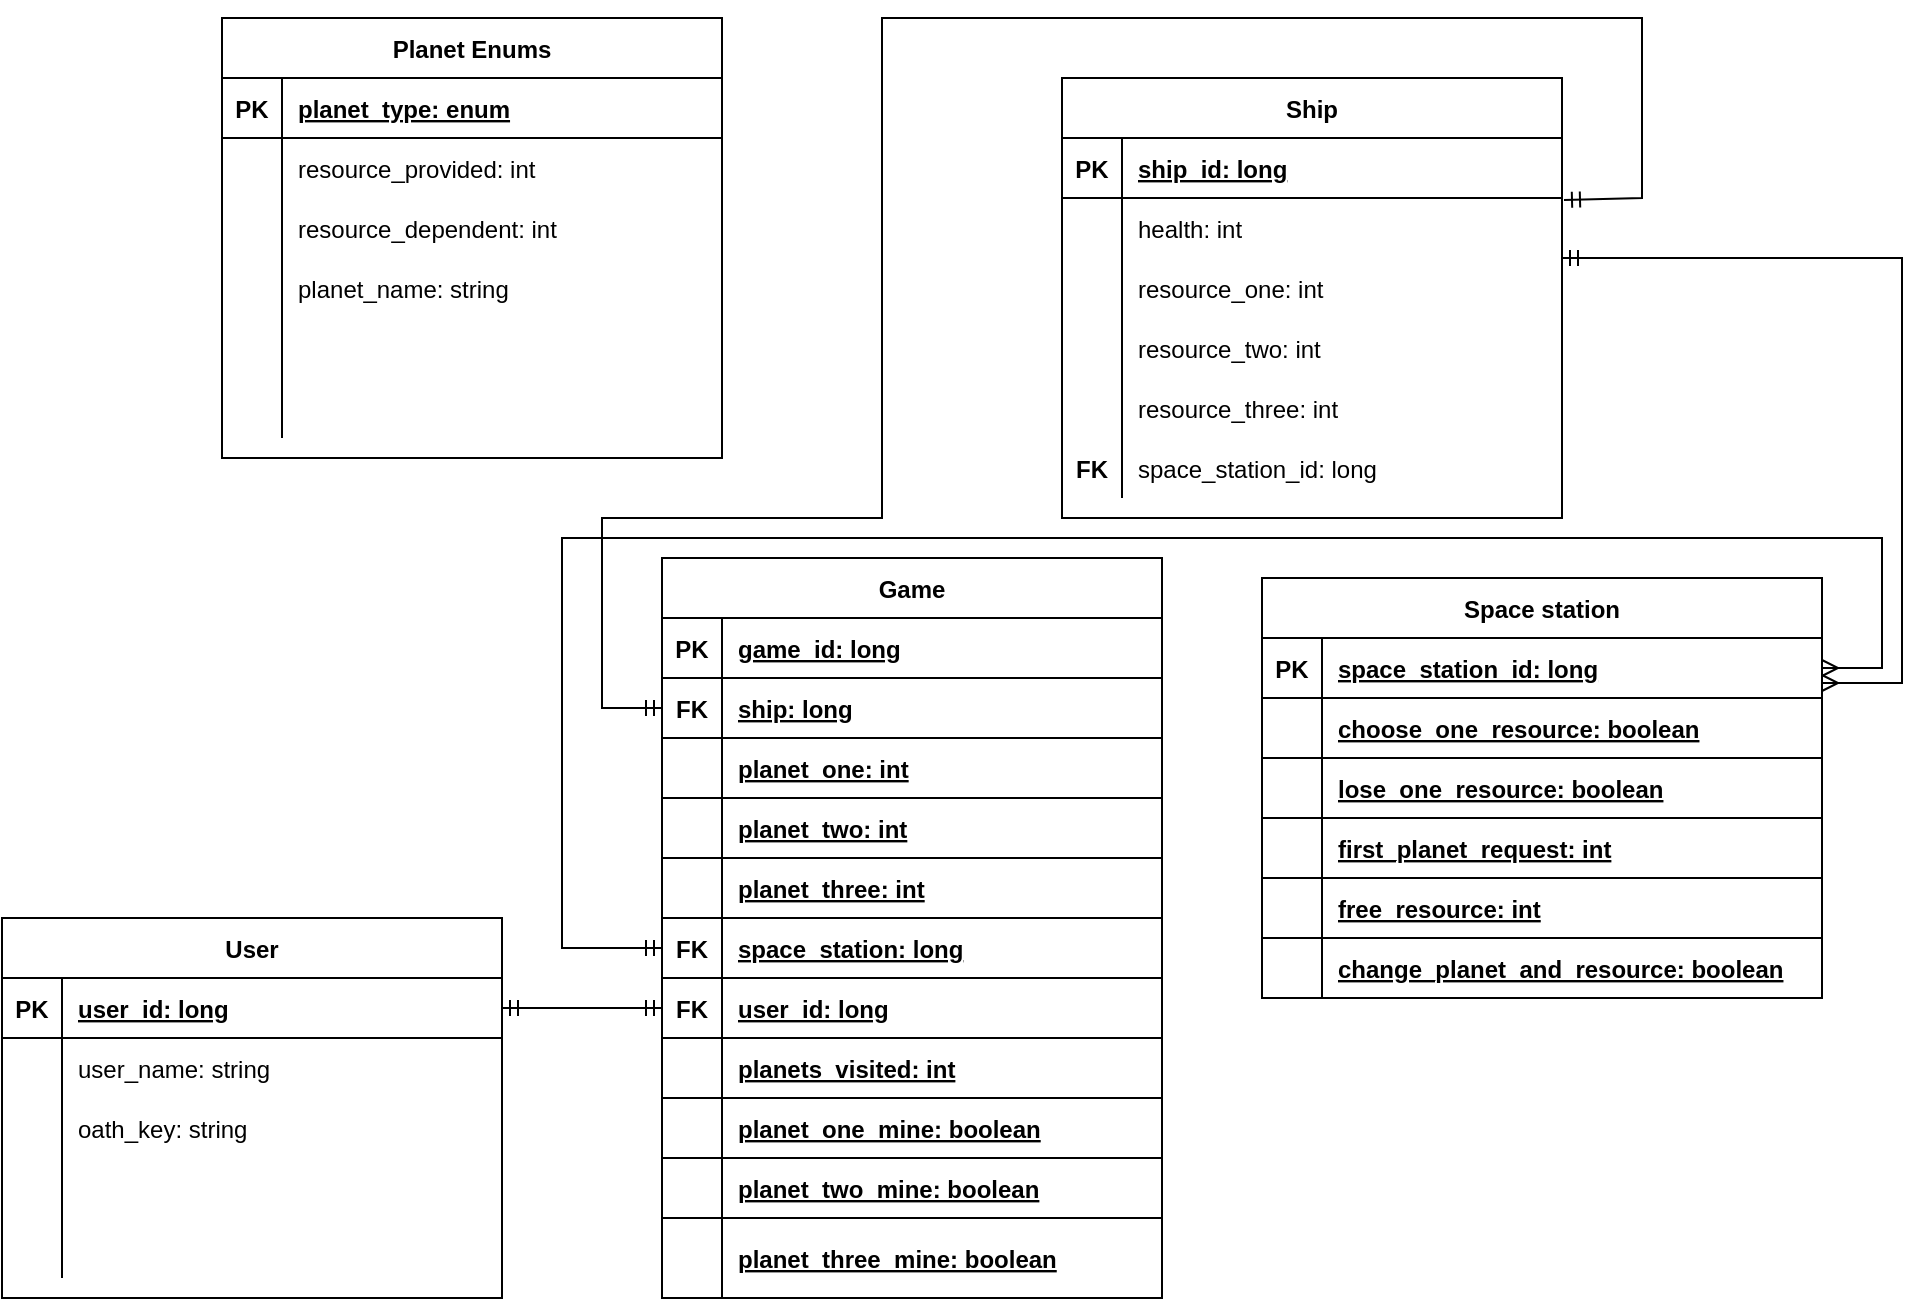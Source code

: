 <mxfile version="14.6.13" type="device"><diagram id="R2lEEEUBdFMjLlhIrx00" name="Page-1"><mxGraphModel dx="1718" dy="510" grid="1" gridSize="10" guides="1" tooltips="1" connect="1" arrows="1" fold="1" page="1" pageScale="1" pageWidth="850" pageHeight="1100" math="0" shadow="0" extFonts="Permanent Marker^https://fonts.googleapis.com/css?family=Permanent+Marker"><root><mxCell id="0"/><mxCell id="1" parent="0"/><mxCell id="C-vyLk0tnHw3VtMMgP7b-2" value="Ship" style="shape=table;startSize=30;container=1;collapsible=1;childLayout=tableLayout;fixedRows=1;rowLines=0;fontStyle=1;align=center;resizeLast=1;" parent="1" vertex="1"><mxGeometry x="450" y="120" width="250" height="220" as="geometry"/></mxCell><mxCell id="C-vyLk0tnHw3VtMMgP7b-3" value="" style="shape=partialRectangle;collapsible=0;dropTarget=0;pointerEvents=0;fillColor=none;points=[[0,0.5],[1,0.5]];portConstraint=eastwest;top=0;left=0;right=0;bottom=1;" parent="C-vyLk0tnHw3VtMMgP7b-2" vertex="1"><mxGeometry y="30" width="250" height="30" as="geometry"/></mxCell><mxCell id="C-vyLk0tnHw3VtMMgP7b-4" value="PK" style="shape=partialRectangle;overflow=hidden;connectable=0;fillColor=none;top=0;left=0;bottom=0;right=0;fontStyle=1;" parent="C-vyLk0tnHw3VtMMgP7b-3" vertex="1"><mxGeometry width="30" height="30" as="geometry"/></mxCell><mxCell id="C-vyLk0tnHw3VtMMgP7b-5" value="ship_id: long" style="shape=partialRectangle;overflow=hidden;connectable=0;fillColor=none;top=0;left=0;bottom=0;right=0;align=left;spacingLeft=6;fontStyle=5;" parent="C-vyLk0tnHw3VtMMgP7b-3" vertex="1"><mxGeometry x="30" width="220" height="30" as="geometry"/></mxCell><mxCell id="C-vyLk0tnHw3VtMMgP7b-6" value="" style="shape=partialRectangle;collapsible=0;dropTarget=0;pointerEvents=0;fillColor=none;points=[[0,0.5],[1,0.5]];portConstraint=eastwest;top=0;left=0;right=0;bottom=0;" parent="C-vyLk0tnHw3VtMMgP7b-2" vertex="1"><mxGeometry y="60" width="250" height="30" as="geometry"/></mxCell><mxCell id="C-vyLk0tnHw3VtMMgP7b-7" value="" style="shape=partialRectangle;overflow=hidden;connectable=0;fillColor=none;top=0;left=0;bottom=0;right=0;" parent="C-vyLk0tnHw3VtMMgP7b-6" vertex="1"><mxGeometry width="30" height="30" as="geometry"/></mxCell><mxCell id="C-vyLk0tnHw3VtMMgP7b-8" value="health: int" style="shape=partialRectangle;overflow=hidden;connectable=0;fillColor=none;top=0;left=0;bottom=0;right=0;align=left;spacingLeft=6;" parent="C-vyLk0tnHw3VtMMgP7b-6" vertex="1"><mxGeometry x="30" width="220" height="30" as="geometry"/></mxCell><mxCell id="C-vyLk0tnHw3VtMMgP7b-9" value="" style="shape=partialRectangle;collapsible=0;dropTarget=0;pointerEvents=0;fillColor=none;points=[[0,0.5],[1,0.5]];portConstraint=eastwest;top=0;left=0;right=0;bottom=0;" parent="C-vyLk0tnHw3VtMMgP7b-2" vertex="1"><mxGeometry y="90" width="250" height="30" as="geometry"/></mxCell><mxCell id="C-vyLk0tnHw3VtMMgP7b-10" value="" style="shape=partialRectangle;overflow=hidden;connectable=0;fillColor=none;top=0;left=0;bottom=0;right=0;" parent="C-vyLk0tnHw3VtMMgP7b-9" vertex="1"><mxGeometry width="30" height="30" as="geometry"/></mxCell><mxCell id="C-vyLk0tnHw3VtMMgP7b-11" value="resource_one: int" style="shape=partialRectangle;overflow=hidden;connectable=0;fillColor=none;top=0;left=0;bottom=0;right=0;align=left;spacingLeft=6;" parent="C-vyLk0tnHw3VtMMgP7b-9" vertex="1"><mxGeometry x="30" width="220" height="30" as="geometry"/></mxCell><mxCell id="A90p4dcA6bBWUjhJcYbO-1" value="" style="shape=partialRectangle;collapsible=0;dropTarget=0;pointerEvents=0;fillColor=none;points=[[0,0.5],[1,0.5]];portConstraint=eastwest;top=0;left=0;right=0;bottom=0;" vertex="1" parent="C-vyLk0tnHw3VtMMgP7b-2"><mxGeometry y="120" width="250" height="30" as="geometry"/></mxCell><mxCell id="A90p4dcA6bBWUjhJcYbO-2" value="" style="shape=partialRectangle;overflow=hidden;connectable=0;fillColor=none;top=0;left=0;bottom=0;right=0;" vertex="1" parent="A90p4dcA6bBWUjhJcYbO-1"><mxGeometry width="30" height="30" as="geometry"/></mxCell><mxCell id="A90p4dcA6bBWUjhJcYbO-3" value="resource_two: int" style="shape=partialRectangle;overflow=hidden;connectable=0;fillColor=none;top=0;left=0;bottom=0;right=0;align=left;spacingLeft=6;" vertex="1" parent="A90p4dcA6bBWUjhJcYbO-1"><mxGeometry x="30" width="220" height="30" as="geometry"/></mxCell><mxCell id="A90p4dcA6bBWUjhJcYbO-4" value="" style="shape=partialRectangle;collapsible=0;dropTarget=0;pointerEvents=0;fillColor=none;points=[[0,0.5],[1,0.5]];portConstraint=eastwest;top=0;left=0;right=0;bottom=0;" vertex="1" parent="C-vyLk0tnHw3VtMMgP7b-2"><mxGeometry y="150" width="250" height="30" as="geometry"/></mxCell><mxCell id="A90p4dcA6bBWUjhJcYbO-5" value="" style="shape=partialRectangle;overflow=hidden;connectable=0;fillColor=none;top=0;left=0;bottom=0;right=0;" vertex="1" parent="A90p4dcA6bBWUjhJcYbO-4"><mxGeometry width="30" height="30" as="geometry"/></mxCell><mxCell id="A90p4dcA6bBWUjhJcYbO-6" value="resource_three: int" style="shape=partialRectangle;overflow=hidden;connectable=0;fillColor=none;top=0;left=0;bottom=0;right=0;align=left;spacingLeft=6;" vertex="1" parent="A90p4dcA6bBWUjhJcYbO-4"><mxGeometry x="30" width="220" height="30" as="geometry"/></mxCell><mxCell id="A90p4dcA6bBWUjhJcYbO-153" value="" style="shape=partialRectangle;collapsible=0;dropTarget=0;pointerEvents=0;fillColor=none;points=[[0,0.5],[1,0.5]];portConstraint=eastwest;top=0;left=0;right=0;bottom=0;" vertex="1" parent="C-vyLk0tnHw3VtMMgP7b-2"><mxGeometry y="180" width="250" height="30" as="geometry"/></mxCell><mxCell id="A90p4dcA6bBWUjhJcYbO-154" value="" style="shape=partialRectangle;overflow=hidden;connectable=0;fillColor=none;top=0;left=0;bottom=0;right=0;" vertex="1" parent="A90p4dcA6bBWUjhJcYbO-153"><mxGeometry width="30" height="30" as="geometry"/></mxCell><mxCell id="A90p4dcA6bBWUjhJcYbO-155" value="space_station_id: long" style="shape=partialRectangle;overflow=hidden;connectable=0;fillColor=none;top=0;left=0;bottom=0;right=0;align=left;spacingLeft=6;" vertex="1" parent="A90p4dcA6bBWUjhJcYbO-153"><mxGeometry x="30" width="220" height="30" as="geometry"/></mxCell><mxCell id="A90p4dcA6bBWUjhJcYbO-7" value="Planet Enums" style="shape=table;startSize=30;container=1;collapsible=1;childLayout=tableLayout;fixedRows=1;rowLines=0;fontStyle=1;align=center;resizeLast=1;" vertex="1" parent="1"><mxGeometry x="30" y="90" width="250" height="220" as="geometry"/></mxCell><mxCell id="A90p4dcA6bBWUjhJcYbO-8" value="" style="shape=partialRectangle;collapsible=0;dropTarget=0;pointerEvents=0;fillColor=none;points=[[0,0.5],[1,0.5]];portConstraint=eastwest;top=0;left=0;right=0;bottom=1;" vertex="1" parent="A90p4dcA6bBWUjhJcYbO-7"><mxGeometry y="30" width="250" height="30" as="geometry"/></mxCell><mxCell id="A90p4dcA6bBWUjhJcYbO-9" value="PK" style="shape=partialRectangle;overflow=hidden;connectable=0;fillColor=none;top=0;left=0;bottom=0;right=0;fontStyle=1;" vertex="1" parent="A90p4dcA6bBWUjhJcYbO-8"><mxGeometry width="30" height="30" as="geometry"/></mxCell><mxCell id="A90p4dcA6bBWUjhJcYbO-10" value="planet_type: enum" style="shape=partialRectangle;overflow=hidden;connectable=0;fillColor=none;top=0;left=0;bottom=0;right=0;align=left;spacingLeft=6;fontStyle=5;" vertex="1" parent="A90p4dcA6bBWUjhJcYbO-8"><mxGeometry x="30" width="220" height="30" as="geometry"/></mxCell><mxCell id="A90p4dcA6bBWUjhJcYbO-11" value="" style="shape=partialRectangle;collapsible=0;dropTarget=0;pointerEvents=0;fillColor=none;points=[[0,0.5],[1,0.5]];portConstraint=eastwest;top=0;left=0;right=0;bottom=0;" vertex="1" parent="A90p4dcA6bBWUjhJcYbO-7"><mxGeometry y="60" width="250" height="30" as="geometry"/></mxCell><mxCell id="A90p4dcA6bBWUjhJcYbO-12" value="" style="shape=partialRectangle;overflow=hidden;connectable=0;fillColor=none;top=0;left=0;bottom=0;right=0;" vertex="1" parent="A90p4dcA6bBWUjhJcYbO-11"><mxGeometry width="30" height="30" as="geometry"/></mxCell><mxCell id="A90p4dcA6bBWUjhJcYbO-13" value="resource_provided: int" style="shape=partialRectangle;overflow=hidden;connectable=0;fillColor=none;top=0;left=0;bottom=0;right=0;align=left;spacingLeft=6;" vertex="1" parent="A90p4dcA6bBWUjhJcYbO-11"><mxGeometry x="30" width="220" height="30" as="geometry"/></mxCell><mxCell id="A90p4dcA6bBWUjhJcYbO-14" value="" style="shape=partialRectangle;collapsible=0;dropTarget=0;pointerEvents=0;fillColor=none;points=[[0,0.5],[1,0.5]];portConstraint=eastwest;top=0;left=0;right=0;bottom=0;" vertex="1" parent="A90p4dcA6bBWUjhJcYbO-7"><mxGeometry y="90" width="250" height="30" as="geometry"/></mxCell><mxCell id="A90p4dcA6bBWUjhJcYbO-15" value="" style="shape=partialRectangle;overflow=hidden;connectable=0;fillColor=none;top=0;left=0;bottom=0;right=0;" vertex="1" parent="A90p4dcA6bBWUjhJcYbO-14"><mxGeometry width="30" height="30" as="geometry"/></mxCell><mxCell id="A90p4dcA6bBWUjhJcYbO-16" value="resource_dependent: int" style="shape=partialRectangle;overflow=hidden;connectable=0;fillColor=none;top=0;left=0;bottom=0;right=0;align=left;spacingLeft=6;" vertex="1" parent="A90p4dcA6bBWUjhJcYbO-14"><mxGeometry x="30" width="220" height="30" as="geometry"/></mxCell><mxCell id="A90p4dcA6bBWUjhJcYbO-204" value="" style="shape=partialRectangle;collapsible=0;dropTarget=0;pointerEvents=0;fillColor=none;points=[[0,0.5],[1,0.5]];portConstraint=eastwest;top=0;left=0;right=0;bottom=0;" vertex="1" parent="A90p4dcA6bBWUjhJcYbO-7"><mxGeometry y="120" width="250" height="30" as="geometry"/></mxCell><mxCell id="A90p4dcA6bBWUjhJcYbO-205" value="" style="shape=partialRectangle;overflow=hidden;connectable=0;fillColor=none;top=0;left=0;bottom=0;right=0;" vertex="1" parent="A90p4dcA6bBWUjhJcYbO-204"><mxGeometry width="30" height="30" as="geometry"/></mxCell><mxCell id="A90p4dcA6bBWUjhJcYbO-206" value="planet_name: string" style="shape=partialRectangle;overflow=hidden;connectable=0;fillColor=none;top=0;left=0;bottom=0;right=0;align=left;spacingLeft=6;" vertex="1" parent="A90p4dcA6bBWUjhJcYbO-204"><mxGeometry x="30" width="220" height="30" as="geometry"/></mxCell><mxCell id="A90p4dcA6bBWUjhJcYbO-17" value="" style="shape=partialRectangle;collapsible=0;dropTarget=0;pointerEvents=0;fillColor=none;points=[[0,0.5],[1,0.5]];portConstraint=eastwest;top=0;left=0;right=0;bottom=0;" vertex="1" parent="A90p4dcA6bBWUjhJcYbO-7"><mxGeometry y="150" width="250" height="30" as="geometry"/></mxCell><mxCell id="A90p4dcA6bBWUjhJcYbO-18" value="" style="shape=partialRectangle;overflow=hidden;connectable=0;fillColor=none;top=0;left=0;bottom=0;right=0;" vertex="1" parent="A90p4dcA6bBWUjhJcYbO-17"><mxGeometry width="30" height="30" as="geometry"/></mxCell><mxCell id="A90p4dcA6bBWUjhJcYbO-19" value="" style="shape=partialRectangle;overflow=hidden;connectable=0;fillColor=none;top=0;left=0;bottom=0;right=0;align=left;spacingLeft=6;" vertex="1" parent="A90p4dcA6bBWUjhJcYbO-17"><mxGeometry x="30" width="220" height="30" as="geometry"/></mxCell><mxCell id="A90p4dcA6bBWUjhJcYbO-20" value="" style="shape=partialRectangle;collapsible=0;dropTarget=0;pointerEvents=0;fillColor=none;points=[[0,0.5],[1,0.5]];portConstraint=eastwest;top=0;left=0;right=0;bottom=0;" vertex="1" parent="A90p4dcA6bBWUjhJcYbO-7"><mxGeometry y="180" width="250" height="30" as="geometry"/></mxCell><mxCell id="A90p4dcA6bBWUjhJcYbO-21" value="" style="shape=partialRectangle;overflow=hidden;connectable=0;fillColor=none;top=0;left=0;bottom=0;right=0;" vertex="1" parent="A90p4dcA6bBWUjhJcYbO-20"><mxGeometry width="30" height="30" as="geometry"/></mxCell><mxCell id="A90p4dcA6bBWUjhJcYbO-22" value="" style="shape=partialRectangle;overflow=hidden;connectable=0;fillColor=none;top=0;left=0;bottom=0;right=0;align=left;spacingLeft=6;" vertex="1" parent="A90p4dcA6bBWUjhJcYbO-20"><mxGeometry x="30" width="220" height="30" as="geometry"/></mxCell><mxCell id="A90p4dcA6bBWUjhJcYbO-23" value="Game" style="shape=table;startSize=30;container=1;collapsible=1;childLayout=tableLayout;fixedRows=1;rowLines=0;fontStyle=1;align=center;resizeLast=1;" vertex="1" parent="1"><mxGeometry x="250" y="360" width="250" height="370" as="geometry"/></mxCell><mxCell id="A90p4dcA6bBWUjhJcYbO-24" value="" style="shape=partialRectangle;collapsible=0;dropTarget=0;pointerEvents=0;fillColor=none;points=[[0,0.5],[1,0.5]];portConstraint=eastwest;top=0;left=0;right=0;bottom=1;" vertex="1" parent="A90p4dcA6bBWUjhJcYbO-23"><mxGeometry y="30" width="250" height="30" as="geometry"/></mxCell><mxCell id="A90p4dcA6bBWUjhJcYbO-25" value="PK" style="shape=partialRectangle;overflow=hidden;connectable=0;fillColor=none;top=0;left=0;bottom=0;right=0;fontStyle=1;" vertex="1" parent="A90p4dcA6bBWUjhJcYbO-24"><mxGeometry width="30" height="30" as="geometry"/></mxCell><mxCell id="A90p4dcA6bBWUjhJcYbO-26" value="game_id: long" style="shape=partialRectangle;overflow=hidden;connectable=0;fillColor=none;top=0;left=0;bottom=0;right=0;align=left;spacingLeft=6;fontStyle=5;" vertex="1" parent="A90p4dcA6bBWUjhJcYbO-24"><mxGeometry x="30" width="220" height="30" as="geometry"/></mxCell><mxCell id="A90p4dcA6bBWUjhJcYbO-39" value="" style="shape=partialRectangle;collapsible=0;dropTarget=0;pointerEvents=0;fillColor=none;points=[[0,0.5],[1,0.5]];portConstraint=eastwest;top=0;left=0;right=0;bottom=1;" vertex="1" parent="A90p4dcA6bBWUjhJcYbO-23"><mxGeometry y="60" width="250" height="30" as="geometry"/></mxCell><mxCell id="A90p4dcA6bBWUjhJcYbO-40" value="FK" style="shape=partialRectangle;overflow=hidden;connectable=0;fillColor=none;top=0;left=0;bottom=0;right=0;fontStyle=1;" vertex="1" parent="A90p4dcA6bBWUjhJcYbO-39"><mxGeometry width="30" height="30" as="geometry"/></mxCell><mxCell id="A90p4dcA6bBWUjhJcYbO-41" value="ship: long" style="shape=partialRectangle;overflow=hidden;connectable=0;fillColor=none;top=0;left=0;bottom=0;right=0;align=left;spacingLeft=6;fontStyle=5;" vertex="1" parent="A90p4dcA6bBWUjhJcYbO-39"><mxGeometry x="30" width="220" height="30" as="geometry"/></mxCell><mxCell id="A90p4dcA6bBWUjhJcYbO-207" value="" style="shape=partialRectangle;collapsible=0;dropTarget=0;pointerEvents=0;fillColor=none;points=[[0,0.5],[1,0.5]];portConstraint=eastwest;top=0;left=0;right=0;bottom=1;" vertex="1" parent="A90p4dcA6bBWUjhJcYbO-23"><mxGeometry y="90" width="250" height="30" as="geometry"/></mxCell><mxCell id="A90p4dcA6bBWUjhJcYbO-208" value="" style="shape=partialRectangle;overflow=hidden;connectable=0;fillColor=none;top=0;left=0;bottom=0;right=0;fontStyle=1;" vertex="1" parent="A90p4dcA6bBWUjhJcYbO-207"><mxGeometry width="30" height="30" as="geometry"/></mxCell><mxCell id="A90p4dcA6bBWUjhJcYbO-209" value="planet_one: int" style="shape=partialRectangle;overflow=hidden;connectable=0;fillColor=none;top=0;left=0;bottom=0;right=0;align=left;spacingLeft=6;fontStyle=5;" vertex="1" parent="A90p4dcA6bBWUjhJcYbO-207"><mxGeometry x="30" width="220" height="30" as="geometry"/></mxCell><mxCell id="A90p4dcA6bBWUjhJcYbO-104" value="" style="shape=partialRectangle;collapsible=0;dropTarget=0;pointerEvents=0;fillColor=none;points=[[0,0.5],[1,0.5]];portConstraint=eastwest;top=0;left=0;right=0;bottom=1;" vertex="1" parent="A90p4dcA6bBWUjhJcYbO-23"><mxGeometry y="120" width="250" height="30" as="geometry"/></mxCell><mxCell id="A90p4dcA6bBWUjhJcYbO-105" value="" style="shape=partialRectangle;overflow=hidden;connectable=0;fillColor=none;top=0;left=0;bottom=0;right=0;fontStyle=1;" vertex="1" parent="A90p4dcA6bBWUjhJcYbO-104"><mxGeometry width="30" height="30" as="geometry"/></mxCell><mxCell id="A90p4dcA6bBWUjhJcYbO-106" value="planet_two: int" style="shape=partialRectangle;overflow=hidden;connectable=0;fillColor=none;top=0;left=0;bottom=0;right=0;align=left;spacingLeft=6;fontStyle=5;" vertex="1" parent="A90p4dcA6bBWUjhJcYbO-104"><mxGeometry x="30" width="220" height="30" as="geometry"/></mxCell><mxCell id="A90p4dcA6bBWUjhJcYbO-116" value="" style="shape=partialRectangle;collapsible=0;dropTarget=0;pointerEvents=0;fillColor=none;points=[[0,0.5],[1,0.5]];portConstraint=eastwest;top=0;left=0;right=0;bottom=1;" vertex="1" parent="A90p4dcA6bBWUjhJcYbO-23"><mxGeometry y="150" width="250" height="30" as="geometry"/></mxCell><mxCell id="A90p4dcA6bBWUjhJcYbO-117" value="" style="shape=partialRectangle;overflow=hidden;connectable=0;fillColor=none;top=0;left=0;bottom=0;right=0;fontStyle=1;" vertex="1" parent="A90p4dcA6bBWUjhJcYbO-116"><mxGeometry width="30" height="30" as="geometry"/></mxCell><mxCell id="A90p4dcA6bBWUjhJcYbO-118" value="planet_three: int" style="shape=partialRectangle;overflow=hidden;connectable=0;fillColor=none;top=0;left=0;bottom=0;right=0;align=left;spacingLeft=6;fontStyle=5;" vertex="1" parent="A90p4dcA6bBWUjhJcYbO-116"><mxGeometry x="30" width="220" height="30" as="geometry"/></mxCell><mxCell id="A90p4dcA6bBWUjhJcYbO-119" value="" style="shape=partialRectangle;collapsible=0;dropTarget=0;pointerEvents=0;fillColor=none;points=[[0,0.5],[1,0.5]];portConstraint=eastwest;top=0;left=0;right=0;bottom=1;" vertex="1" parent="A90p4dcA6bBWUjhJcYbO-23"><mxGeometry y="180" width="250" height="30" as="geometry"/></mxCell><mxCell id="A90p4dcA6bBWUjhJcYbO-120" value="FK" style="shape=partialRectangle;overflow=hidden;connectable=0;fillColor=none;top=0;left=0;bottom=0;right=0;fontStyle=1;" vertex="1" parent="A90p4dcA6bBWUjhJcYbO-119"><mxGeometry width="30" height="30" as="geometry"/></mxCell><mxCell id="A90p4dcA6bBWUjhJcYbO-121" value="space_station: long" style="shape=partialRectangle;overflow=hidden;connectable=0;fillColor=none;top=0;left=0;bottom=0;right=0;align=left;spacingLeft=6;fontStyle=5;" vertex="1" parent="A90p4dcA6bBWUjhJcYbO-119"><mxGeometry x="30" width="220" height="30" as="geometry"/></mxCell><mxCell id="A90p4dcA6bBWUjhJcYbO-143" value="" style="shape=partialRectangle;collapsible=0;dropTarget=0;pointerEvents=0;fillColor=none;points=[[0,0.5],[1,0.5]];portConstraint=eastwest;top=0;left=0;right=0;bottom=1;" vertex="1" parent="A90p4dcA6bBWUjhJcYbO-23"><mxGeometry y="210" width="250" height="30" as="geometry"/></mxCell><mxCell id="A90p4dcA6bBWUjhJcYbO-144" value="FK" style="shape=partialRectangle;overflow=hidden;connectable=0;fillColor=none;top=0;left=0;bottom=0;right=0;fontStyle=1;" vertex="1" parent="A90p4dcA6bBWUjhJcYbO-143"><mxGeometry width="30" height="30" as="geometry"/></mxCell><mxCell id="A90p4dcA6bBWUjhJcYbO-145" value="user_id: long" style="shape=partialRectangle;overflow=hidden;connectable=0;fillColor=none;top=0;left=0;bottom=0;right=0;align=left;spacingLeft=6;fontStyle=5;" vertex="1" parent="A90p4dcA6bBWUjhJcYbO-143"><mxGeometry x="30" width="220" height="30" as="geometry"/></mxCell><mxCell id="A90p4dcA6bBWUjhJcYbO-147" value="" style="shape=partialRectangle;collapsible=0;dropTarget=0;pointerEvents=0;fillColor=none;points=[[0,0.5],[1,0.5]];portConstraint=eastwest;top=0;left=0;right=0;bottom=1;" vertex="1" parent="A90p4dcA6bBWUjhJcYbO-23"><mxGeometry y="240" width="250" height="30" as="geometry"/></mxCell><mxCell id="A90p4dcA6bBWUjhJcYbO-148" value="" style="shape=partialRectangle;overflow=hidden;connectable=0;fillColor=none;top=0;left=0;bottom=0;right=0;fontStyle=1;" vertex="1" parent="A90p4dcA6bBWUjhJcYbO-147"><mxGeometry width="30" height="30" as="geometry"/></mxCell><mxCell id="A90p4dcA6bBWUjhJcYbO-149" value="planets_visited: int" style="shape=partialRectangle;overflow=hidden;connectable=0;fillColor=none;top=0;left=0;bottom=0;right=0;align=left;spacingLeft=6;fontStyle=5;" vertex="1" parent="A90p4dcA6bBWUjhJcYbO-147"><mxGeometry x="30" width="220" height="30" as="geometry"/></mxCell><mxCell id="A90p4dcA6bBWUjhJcYbO-186" value="" style="shape=partialRectangle;collapsible=0;dropTarget=0;pointerEvents=0;fillColor=none;points=[[0,0.5],[1,0.5]];portConstraint=eastwest;top=0;left=0;right=0;bottom=1;" vertex="1" parent="A90p4dcA6bBWUjhJcYbO-23"><mxGeometry y="270" width="250" height="30" as="geometry"/></mxCell><mxCell id="A90p4dcA6bBWUjhJcYbO-187" value="" style="shape=partialRectangle;overflow=hidden;connectable=0;fillColor=none;top=0;left=0;bottom=0;right=0;fontStyle=1;" vertex="1" parent="A90p4dcA6bBWUjhJcYbO-186"><mxGeometry width="30" height="30" as="geometry"/></mxCell><mxCell id="A90p4dcA6bBWUjhJcYbO-188" value="planet_one_mine: boolean" style="shape=partialRectangle;overflow=hidden;connectable=0;fillColor=none;top=0;left=0;bottom=0;right=0;align=left;spacingLeft=6;fontStyle=5;" vertex="1" parent="A90p4dcA6bBWUjhJcYbO-186"><mxGeometry x="30" width="220" height="30" as="geometry"/></mxCell><mxCell id="A90p4dcA6bBWUjhJcYbO-189" value="" style="shape=partialRectangle;collapsible=0;dropTarget=0;pointerEvents=0;fillColor=none;points=[[0,0.5],[1,0.5]];portConstraint=eastwest;top=0;left=0;right=0;bottom=1;" vertex="1" parent="A90p4dcA6bBWUjhJcYbO-23"><mxGeometry y="300" width="250" height="30" as="geometry"/></mxCell><mxCell id="A90p4dcA6bBWUjhJcYbO-190" value="" style="shape=partialRectangle;overflow=hidden;connectable=0;fillColor=none;top=0;left=0;bottom=0;right=0;fontStyle=1;" vertex="1" parent="A90p4dcA6bBWUjhJcYbO-189"><mxGeometry width="30" height="30" as="geometry"/></mxCell><mxCell id="A90p4dcA6bBWUjhJcYbO-191" value="planet_two_mine: boolean" style="shape=partialRectangle;overflow=hidden;connectable=0;fillColor=none;top=0;left=0;bottom=0;right=0;align=left;spacingLeft=6;fontStyle=5;" vertex="1" parent="A90p4dcA6bBWUjhJcYbO-189"><mxGeometry x="30" width="220" height="30" as="geometry"/></mxCell><mxCell id="A90p4dcA6bBWUjhJcYbO-192" value="" style="shape=partialRectangle;collapsible=0;dropTarget=0;pointerEvents=0;fillColor=none;points=[[0,0.5],[1,0.5]];portConstraint=eastwest;top=0;left=0;right=0;bottom=1;" vertex="1" parent="A90p4dcA6bBWUjhJcYbO-23"><mxGeometry y="330" width="250" height="40" as="geometry"/></mxCell><mxCell id="A90p4dcA6bBWUjhJcYbO-193" value="" style="shape=partialRectangle;overflow=hidden;connectable=0;fillColor=none;top=0;left=0;bottom=0;right=0;fontStyle=1;" vertex="1" parent="A90p4dcA6bBWUjhJcYbO-192"><mxGeometry width="30" height="40" as="geometry"/></mxCell><mxCell id="A90p4dcA6bBWUjhJcYbO-194" value="planet_three_mine: boolean" style="shape=partialRectangle;overflow=hidden;connectable=0;fillColor=none;top=0;left=0;bottom=0;right=0;align=left;spacingLeft=6;fontStyle=5;" vertex="1" parent="A90p4dcA6bBWUjhJcYbO-192"><mxGeometry x="30" width="220" height="40" as="geometry"/></mxCell><mxCell id="A90p4dcA6bBWUjhJcYbO-79" value="Space station" style="shape=table;startSize=30;container=1;collapsible=1;childLayout=tableLayout;fixedRows=1;rowLines=0;fontStyle=1;align=center;resizeLast=1;" vertex="1" parent="1"><mxGeometry x="550" y="370" width="280" height="210" as="geometry"/></mxCell><mxCell id="A90p4dcA6bBWUjhJcYbO-80" value="" style="shape=partialRectangle;collapsible=0;dropTarget=0;pointerEvents=0;fillColor=none;points=[[0,0.5],[1,0.5]];portConstraint=eastwest;top=0;left=0;right=0;bottom=1;" vertex="1" parent="A90p4dcA6bBWUjhJcYbO-79"><mxGeometry y="30" width="280" height="30" as="geometry"/></mxCell><mxCell id="A90p4dcA6bBWUjhJcYbO-81" value="PK" style="shape=partialRectangle;overflow=hidden;connectable=0;fillColor=none;top=0;left=0;bottom=0;right=0;fontStyle=1;" vertex="1" parent="A90p4dcA6bBWUjhJcYbO-80"><mxGeometry width="30" height="30" as="geometry"/></mxCell><mxCell id="A90p4dcA6bBWUjhJcYbO-82" value="space_station_id: long" style="shape=partialRectangle;overflow=hidden;connectable=0;fillColor=none;top=0;left=0;bottom=0;right=0;align=left;spacingLeft=6;fontStyle=5;" vertex="1" parent="A90p4dcA6bBWUjhJcYbO-80"><mxGeometry x="30" width="250" height="30" as="geometry"/></mxCell><mxCell id="A90p4dcA6bBWUjhJcYbO-83" value="" style="shape=partialRectangle;collapsible=0;dropTarget=0;pointerEvents=0;fillColor=none;points=[[0,0.5],[1,0.5]];portConstraint=eastwest;top=0;left=0;right=0;bottom=1;" vertex="1" parent="A90p4dcA6bBWUjhJcYbO-79"><mxGeometry y="60" width="280" height="30" as="geometry"/></mxCell><mxCell id="A90p4dcA6bBWUjhJcYbO-84" value="" style="shape=partialRectangle;overflow=hidden;connectable=0;fillColor=none;top=0;left=0;bottom=0;right=0;fontStyle=1;" vertex="1" parent="A90p4dcA6bBWUjhJcYbO-83"><mxGeometry width="30" height="30" as="geometry"/></mxCell><mxCell id="A90p4dcA6bBWUjhJcYbO-85" value="choose_one_resource: boolean" style="shape=partialRectangle;overflow=hidden;connectable=0;fillColor=none;top=0;left=0;bottom=0;right=0;align=left;spacingLeft=6;fontStyle=5;" vertex="1" parent="A90p4dcA6bBWUjhJcYbO-83"><mxGeometry x="30" width="250" height="30" as="geometry"/></mxCell><mxCell id="A90p4dcA6bBWUjhJcYbO-86" value="" style="shape=partialRectangle;collapsible=0;dropTarget=0;pointerEvents=0;fillColor=none;points=[[0,0.5],[1,0.5]];portConstraint=eastwest;top=0;left=0;right=0;bottom=1;" vertex="1" parent="A90p4dcA6bBWUjhJcYbO-79"><mxGeometry y="90" width="280" height="30" as="geometry"/></mxCell><mxCell id="A90p4dcA6bBWUjhJcYbO-87" value="" style="shape=partialRectangle;overflow=hidden;connectable=0;fillColor=none;top=0;left=0;bottom=0;right=0;fontStyle=1;" vertex="1" parent="A90p4dcA6bBWUjhJcYbO-86"><mxGeometry width="30" height="30" as="geometry"/></mxCell><mxCell id="A90p4dcA6bBWUjhJcYbO-88" value="lose_one_resource: boolean" style="shape=partialRectangle;overflow=hidden;connectable=0;fillColor=none;top=0;left=0;bottom=0;right=0;align=left;spacingLeft=6;fontStyle=5;" vertex="1" parent="A90p4dcA6bBWUjhJcYbO-86"><mxGeometry x="30" width="250" height="30" as="geometry"/></mxCell><mxCell id="A90p4dcA6bBWUjhJcYbO-95" value="" style="shape=partialRectangle;collapsible=0;dropTarget=0;pointerEvents=0;fillColor=none;points=[[0,0.5],[1,0.5]];portConstraint=eastwest;top=0;left=0;right=0;bottom=1;" vertex="1" parent="A90p4dcA6bBWUjhJcYbO-79"><mxGeometry y="120" width="280" height="30" as="geometry"/></mxCell><mxCell id="A90p4dcA6bBWUjhJcYbO-96" value="" style="shape=partialRectangle;overflow=hidden;connectable=0;fillColor=none;top=0;left=0;bottom=0;right=0;fontStyle=1;" vertex="1" parent="A90p4dcA6bBWUjhJcYbO-95"><mxGeometry width="30" height="30" as="geometry"/></mxCell><mxCell id="A90p4dcA6bBWUjhJcYbO-97" value="first_planet_request: int" style="shape=partialRectangle;overflow=hidden;connectable=0;fillColor=none;top=0;left=0;bottom=0;right=0;align=left;spacingLeft=6;fontStyle=5;" vertex="1" parent="A90p4dcA6bBWUjhJcYbO-95"><mxGeometry x="30" width="250" height="30" as="geometry"/></mxCell><mxCell id="A90p4dcA6bBWUjhJcYbO-110" value="" style="shape=partialRectangle;collapsible=0;dropTarget=0;pointerEvents=0;fillColor=none;points=[[0,0.5],[1,0.5]];portConstraint=eastwest;top=0;left=0;right=0;bottom=1;" vertex="1" parent="A90p4dcA6bBWUjhJcYbO-79"><mxGeometry y="150" width="280" height="30" as="geometry"/></mxCell><mxCell id="A90p4dcA6bBWUjhJcYbO-111" value="" style="shape=partialRectangle;overflow=hidden;connectable=0;fillColor=none;top=0;left=0;bottom=0;right=0;fontStyle=1;" vertex="1" parent="A90p4dcA6bBWUjhJcYbO-110"><mxGeometry width="30" height="30" as="geometry"/></mxCell><mxCell id="A90p4dcA6bBWUjhJcYbO-112" value="free_resource: int" style="shape=partialRectangle;overflow=hidden;connectable=0;fillColor=none;top=0;left=0;bottom=0;right=0;align=left;spacingLeft=6;fontStyle=5;" vertex="1" parent="A90p4dcA6bBWUjhJcYbO-110"><mxGeometry x="30" width="250" height="30" as="geometry"/></mxCell><mxCell id="A90p4dcA6bBWUjhJcYbO-113" value="" style="shape=partialRectangle;collapsible=0;dropTarget=0;pointerEvents=0;fillColor=none;points=[[0,0.5],[1,0.5]];portConstraint=eastwest;top=0;left=0;right=0;bottom=1;" vertex="1" parent="A90p4dcA6bBWUjhJcYbO-79"><mxGeometry y="180" width="280" height="30" as="geometry"/></mxCell><mxCell id="A90p4dcA6bBWUjhJcYbO-114" value="" style="shape=partialRectangle;overflow=hidden;connectable=0;fillColor=none;top=0;left=0;bottom=0;right=0;fontStyle=1;" vertex="1" parent="A90p4dcA6bBWUjhJcYbO-113"><mxGeometry width="30" height="30" as="geometry"/></mxCell><mxCell id="A90p4dcA6bBWUjhJcYbO-115" value="change_planet_and_resource: boolean" style="shape=partialRectangle;overflow=hidden;connectable=0;fillColor=none;top=0;left=0;bottom=0;right=0;align=left;spacingLeft=6;fontStyle=5;" vertex="1" parent="A90p4dcA6bBWUjhJcYbO-113"><mxGeometry x="30" width="250" height="30" as="geometry"/></mxCell><mxCell id="A90p4dcA6bBWUjhJcYbO-124" value="" style="edgeStyle=orthogonalEdgeStyle;endArrow=ERmandOne;startArrow=ERmandOne;endFill=0;startFill=0;rounded=0;elbow=vertical;exitX=1.004;exitY=0.033;exitDx=0;exitDy=0;exitPerimeter=0;entryX=0;entryY=0.5;entryDx=0;entryDy=0;" edge="1" parent="1" source="C-vyLk0tnHw3VtMMgP7b-6" target="A90p4dcA6bBWUjhJcYbO-39"><mxGeometry width="100" height="100" relative="1" as="geometry"><mxPoint x="730" y="180" as="sourcePoint"/><mxPoint x="200" y="420" as="targetPoint"/><Array as="points"><mxPoint x="740" y="180"/><mxPoint x="740" y="90"/><mxPoint x="360" y="90"/><mxPoint x="360" y="340"/><mxPoint x="220" y="340"/><mxPoint x="220" y="435"/></Array></mxGeometry></mxCell><mxCell id="A90p4dcA6bBWUjhJcYbO-125" value="" style="edgeStyle=orthogonalEdgeStyle;endArrow=ERmandOne;startArrow=ERmany;endFill=0;startFill=0;entryX=0;entryY=0.5;entryDx=0;entryDy=0;rounded=0;elbow=vertical;exitX=1;exitY=0.5;exitDx=0;exitDy=0;" edge="1" parent="1" source="A90p4dcA6bBWUjhJcYbO-80" target="A90p4dcA6bBWUjhJcYbO-119"><mxGeometry width="100" height="100" relative="1" as="geometry"><mxPoint x="860" y="390" as="sourcePoint"/><mxPoint x="943" y="451.99" as="targetPoint"/><Array as="points"><mxPoint x="860" y="415"/><mxPoint x="860" y="350"/><mxPoint x="200" y="350"/><mxPoint x="200" y="555"/></Array></mxGeometry></mxCell><mxCell id="A90p4dcA6bBWUjhJcYbO-126" value="" style="edgeStyle=orthogonalEdgeStyle;endArrow=ERmandOne;startArrow=ERmany;endFill=0;startFill=0;rounded=0;elbow=vertical;exitX=1;exitY=0.25;exitDx=0;exitDy=0;entryX=1;entryY=0;entryDx=0;entryDy=0;entryPerimeter=0;" edge="1" parent="1" source="A90p4dcA6bBWUjhJcYbO-79" target="C-vyLk0tnHw3VtMMgP7b-9"><mxGeometry width="100" height="100" relative="1" as="geometry"><mxPoint x="840" y="425" as="sourcePoint"/><mxPoint x="760" y="210" as="targetPoint"/><Array as="points"><mxPoint x="870" y="423"/><mxPoint x="870" y="210"/></Array></mxGeometry></mxCell><mxCell id="A90p4dcA6bBWUjhJcYbO-127" value="User" style="shape=table;startSize=30;container=1;collapsible=1;childLayout=tableLayout;fixedRows=1;rowLines=0;fontStyle=1;align=center;resizeLast=1;" vertex="1" parent="1"><mxGeometry x="-80" y="540" width="250" height="190" as="geometry"/></mxCell><mxCell id="A90p4dcA6bBWUjhJcYbO-128" value="" style="shape=partialRectangle;collapsible=0;dropTarget=0;pointerEvents=0;fillColor=none;points=[[0,0.5],[1,0.5]];portConstraint=eastwest;top=0;left=0;right=0;bottom=1;" vertex="1" parent="A90p4dcA6bBWUjhJcYbO-127"><mxGeometry y="30" width="250" height="30" as="geometry"/></mxCell><mxCell id="A90p4dcA6bBWUjhJcYbO-129" value="PK" style="shape=partialRectangle;overflow=hidden;connectable=0;fillColor=none;top=0;left=0;bottom=0;right=0;fontStyle=1;" vertex="1" parent="A90p4dcA6bBWUjhJcYbO-128"><mxGeometry width="30" height="30" as="geometry"/></mxCell><mxCell id="A90p4dcA6bBWUjhJcYbO-130" value="user_id: long" style="shape=partialRectangle;overflow=hidden;connectable=0;fillColor=none;top=0;left=0;bottom=0;right=0;align=left;spacingLeft=6;fontStyle=5;" vertex="1" parent="A90p4dcA6bBWUjhJcYbO-128"><mxGeometry x="30" width="220" height="30" as="geometry"/></mxCell><mxCell id="A90p4dcA6bBWUjhJcYbO-131" value="" style="shape=partialRectangle;collapsible=0;dropTarget=0;pointerEvents=0;fillColor=none;points=[[0,0.5],[1,0.5]];portConstraint=eastwest;top=0;left=0;right=0;bottom=0;" vertex="1" parent="A90p4dcA6bBWUjhJcYbO-127"><mxGeometry y="60" width="250" height="30" as="geometry"/></mxCell><mxCell id="A90p4dcA6bBWUjhJcYbO-132" value="" style="shape=partialRectangle;overflow=hidden;connectable=0;fillColor=none;top=0;left=0;bottom=0;right=0;" vertex="1" parent="A90p4dcA6bBWUjhJcYbO-131"><mxGeometry width="30" height="30" as="geometry"/></mxCell><mxCell id="A90p4dcA6bBWUjhJcYbO-133" value="user_name: string" style="shape=partialRectangle;overflow=hidden;connectable=0;fillColor=none;top=0;left=0;bottom=0;right=0;align=left;spacingLeft=6;" vertex="1" parent="A90p4dcA6bBWUjhJcYbO-131"><mxGeometry x="30" width="220" height="30" as="geometry"/></mxCell><mxCell id="A90p4dcA6bBWUjhJcYbO-134" value="" style="shape=partialRectangle;collapsible=0;dropTarget=0;pointerEvents=0;fillColor=none;points=[[0,0.5],[1,0.5]];portConstraint=eastwest;top=0;left=0;right=0;bottom=0;" vertex="1" parent="A90p4dcA6bBWUjhJcYbO-127"><mxGeometry y="90" width="250" height="30" as="geometry"/></mxCell><mxCell id="A90p4dcA6bBWUjhJcYbO-135" value="" style="shape=partialRectangle;overflow=hidden;connectable=0;fillColor=none;top=0;left=0;bottom=0;right=0;" vertex="1" parent="A90p4dcA6bBWUjhJcYbO-134"><mxGeometry width="30" height="30" as="geometry"/></mxCell><mxCell id="A90p4dcA6bBWUjhJcYbO-136" value="oath_key: string" style="shape=partialRectangle;overflow=hidden;connectable=0;fillColor=none;top=0;left=0;bottom=0;right=0;align=left;spacingLeft=6;" vertex="1" parent="A90p4dcA6bBWUjhJcYbO-134"><mxGeometry x="30" width="220" height="30" as="geometry"/></mxCell><mxCell id="A90p4dcA6bBWUjhJcYbO-137" value="" style="shape=partialRectangle;collapsible=0;dropTarget=0;pointerEvents=0;fillColor=none;points=[[0,0.5],[1,0.5]];portConstraint=eastwest;top=0;left=0;right=0;bottom=0;" vertex="1" parent="A90p4dcA6bBWUjhJcYbO-127"><mxGeometry y="120" width="250" height="30" as="geometry"/></mxCell><mxCell id="A90p4dcA6bBWUjhJcYbO-138" value="" style="shape=partialRectangle;overflow=hidden;connectable=0;fillColor=none;top=0;left=0;bottom=0;right=0;" vertex="1" parent="A90p4dcA6bBWUjhJcYbO-137"><mxGeometry width="30" height="30" as="geometry"/></mxCell><mxCell id="A90p4dcA6bBWUjhJcYbO-139" value="" style="shape=partialRectangle;overflow=hidden;connectable=0;fillColor=none;top=0;left=0;bottom=0;right=0;align=left;spacingLeft=6;" vertex="1" parent="A90p4dcA6bBWUjhJcYbO-137"><mxGeometry x="30" width="220" height="30" as="geometry"/></mxCell><mxCell id="A90p4dcA6bBWUjhJcYbO-140" value="" style="shape=partialRectangle;collapsible=0;dropTarget=0;pointerEvents=0;fillColor=none;points=[[0,0.5],[1,0.5]];portConstraint=eastwest;top=0;left=0;right=0;bottom=0;" vertex="1" parent="A90p4dcA6bBWUjhJcYbO-127"><mxGeometry y="150" width="250" height="30" as="geometry"/></mxCell><mxCell id="A90p4dcA6bBWUjhJcYbO-141" value="" style="shape=partialRectangle;overflow=hidden;connectable=0;fillColor=none;top=0;left=0;bottom=0;right=0;" vertex="1" parent="A90p4dcA6bBWUjhJcYbO-140"><mxGeometry width="30" height="30" as="geometry"/></mxCell><mxCell id="A90p4dcA6bBWUjhJcYbO-142" value="" style="shape=partialRectangle;overflow=hidden;connectable=0;fillColor=none;top=0;left=0;bottom=0;right=0;align=left;spacingLeft=6;" vertex="1" parent="A90p4dcA6bBWUjhJcYbO-140"><mxGeometry x="30" width="220" height="30" as="geometry"/></mxCell><mxCell id="A90p4dcA6bBWUjhJcYbO-146" value="" style="edgeStyle=orthogonalEdgeStyle;endArrow=ERmandOne;startArrow=ERmandOne;endFill=0;startFill=0;rounded=0;elbow=vertical;exitX=1;exitY=0.5;exitDx=0;exitDy=0;" edge="1" parent="1" source="A90p4dcA6bBWUjhJcYbO-128"><mxGeometry width="100" height="100" relative="1" as="geometry"><mxPoint x="820" y="670" as="sourcePoint"/><mxPoint x="250" y="585" as="targetPoint"/><Array as="points"><mxPoint x="240" y="585"/><mxPoint x="240" y="585"/></Array></mxGeometry></mxCell><mxCell id="A90p4dcA6bBWUjhJcYbO-156" value="FK" style="shape=partialRectangle;overflow=hidden;connectable=0;fillColor=none;top=0;left=0;bottom=0;right=0;fontStyle=1;" vertex="1" parent="1"><mxGeometry x="450" y="300" width="30" height="30" as="geometry"/></mxCell></root></mxGraphModel></diagram></mxfile>